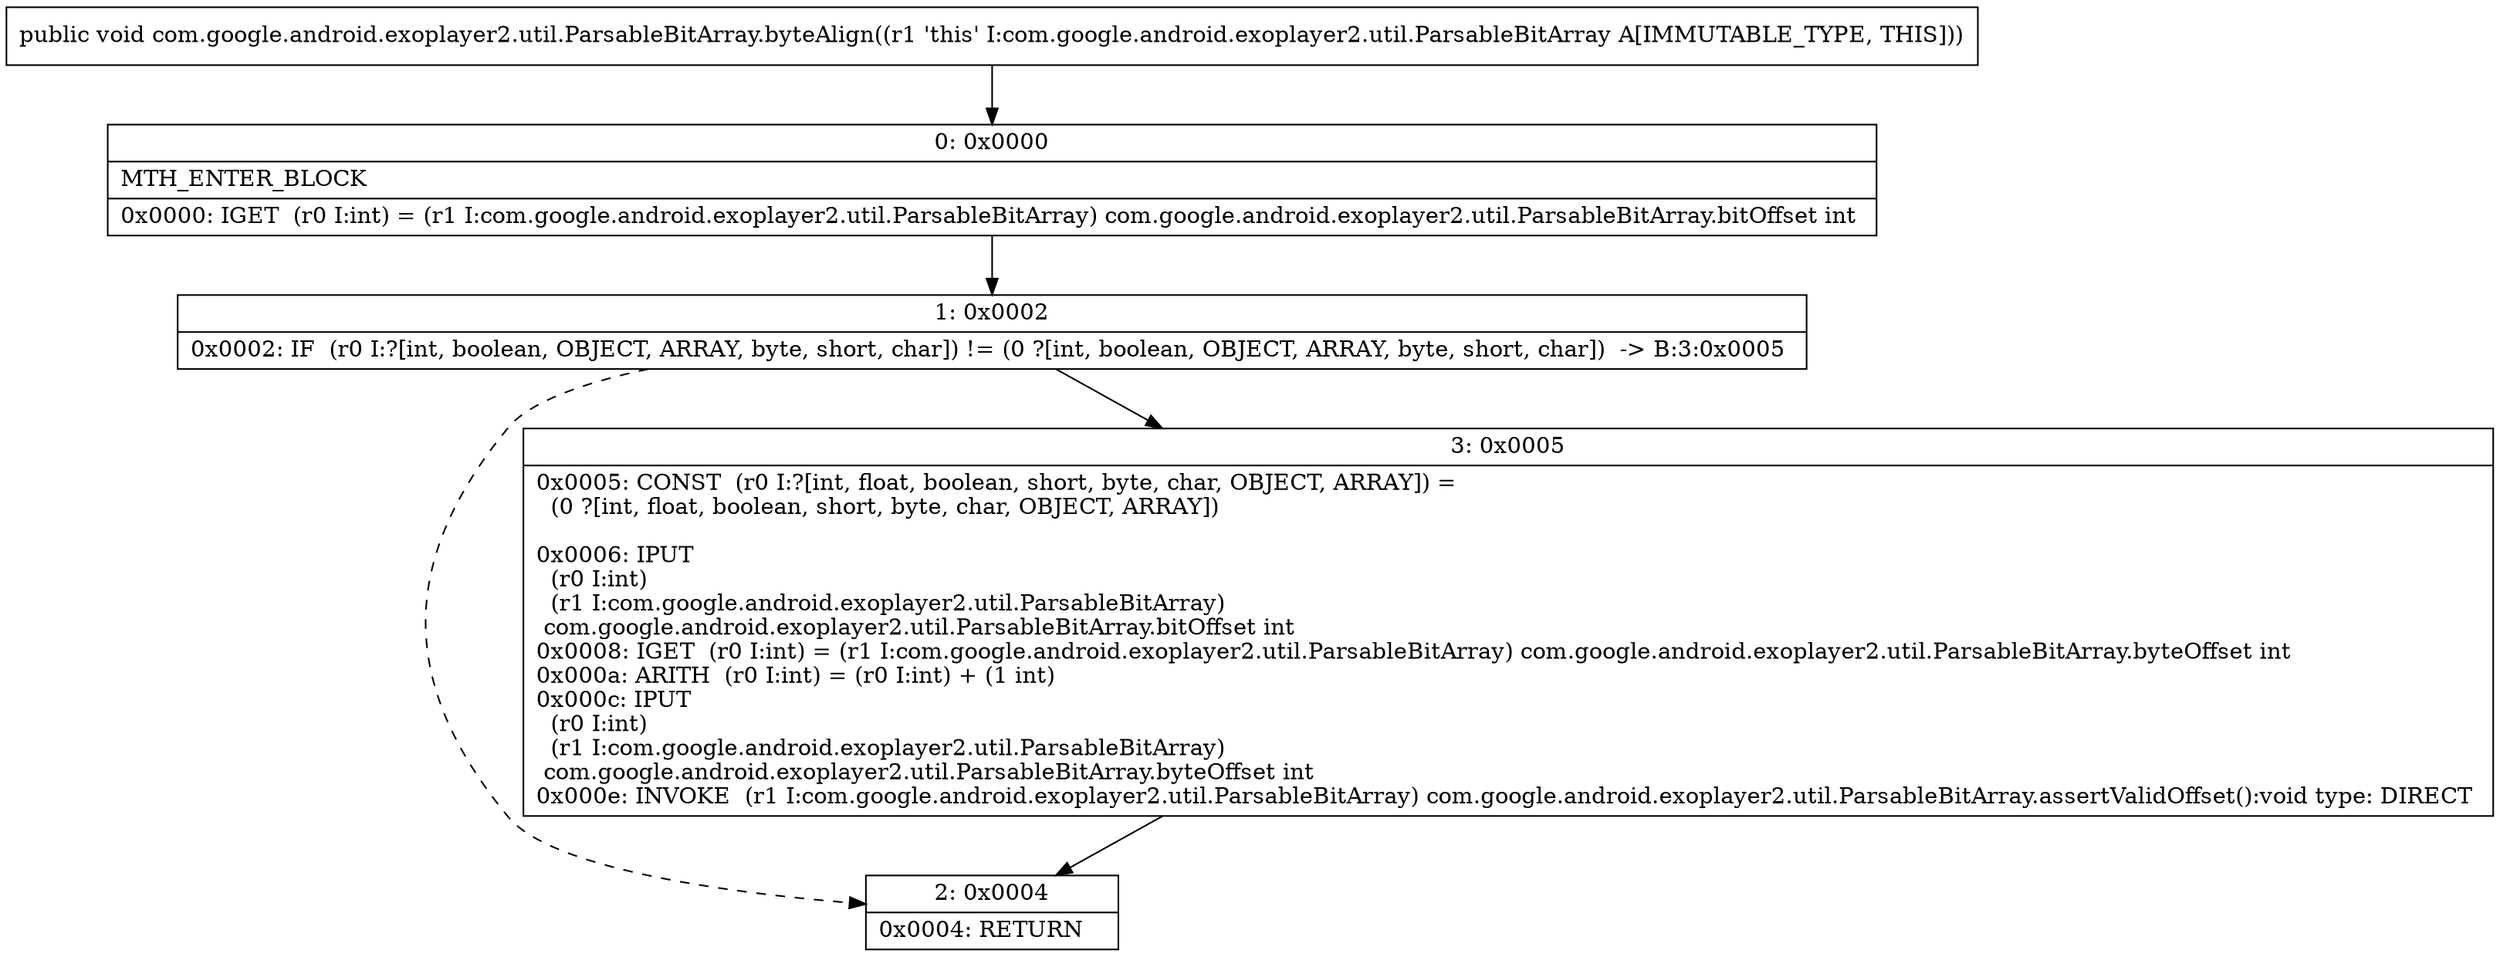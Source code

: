 digraph "CFG forcom.google.android.exoplayer2.util.ParsableBitArray.byteAlign()V" {
Node_0 [shape=record,label="{0\:\ 0x0000|MTH_ENTER_BLOCK\l|0x0000: IGET  (r0 I:int) = (r1 I:com.google.android.exoplayer2.util.ParsableBitArray) com.google.android.exoplayer2.util.ParsableBitArray.bitOffset int \l}"];
Node_1 [shape=record,label="{1\:\ 0x0002|0x0002: IF  (r0 I:?[int, boolean, OBJECT, ARRAY, byte, short, char]) != (0 ?[int, boolean, OBJECT, ARRAY, byte, short, char])  \-\> B:3:0x0005 \l}"];
Node_2 [shape=record,label="{2\:\ 0x0004|0x0004: RETURN   \l}"];
Node_3 [shape=record,label="{3\:\ 0x0005|0x0005: CONST  (r0 I:?[int, float, boolean, short, byte, char, OBJECT, ARRAY]) = \l  (0 ?[int, float, boolean, short, byte, char, OBJECT, ARRAY])\l \l0x0006: IPUT  \l  (r0 I:int)\l  (r1 I:com.google.android.exoplayer2.util.ParsableBitArray)\l com.google.android.exoplayer2.util.ParsableBitArray.bitOffset int \l0x0008: IGET  (r0 I:int) = (r1 I:com.google.android.exoplayer2.util.ParsableBitArray) com.google.android.exoplayer2.util.ParsableBitArray.byteOffset int \l0x000a: ARITH  (r0 I:int) = (r0 I:int) + (1 int) \l0x000c: IPUT  \l  (r0 I:int)\l  (r1 I:com.google.android.exoplayer2.util.ParsableBitArray)\l com.google.android.exoplayer2.util.ParsableBitArray.byteOffset int \l0x000e: INVOKE  (r1 I:com.google.android.exoplayer2.util.ParsableBitArray) com.google.android.exoplayer2.util.ParsableBitArray.assertValidOffset():void type: DIRECT \l}"];
MethodNode[shape=record,label="{public void com.google.android.exoplayer2.util.ParsableBitArray.byteAlign((r1 'this' I:com.google.android.exoplayer2.util.ParsableBitArray A[IMMUTABLE_TYPE, THIS])) }"];
MethodNode -> Node_0;
Node_0 -> Node_1;
Node_1 -> Node_2[style=dashed];
Node_1 -> Node_3;
Node_3 -> Node_2;
}


